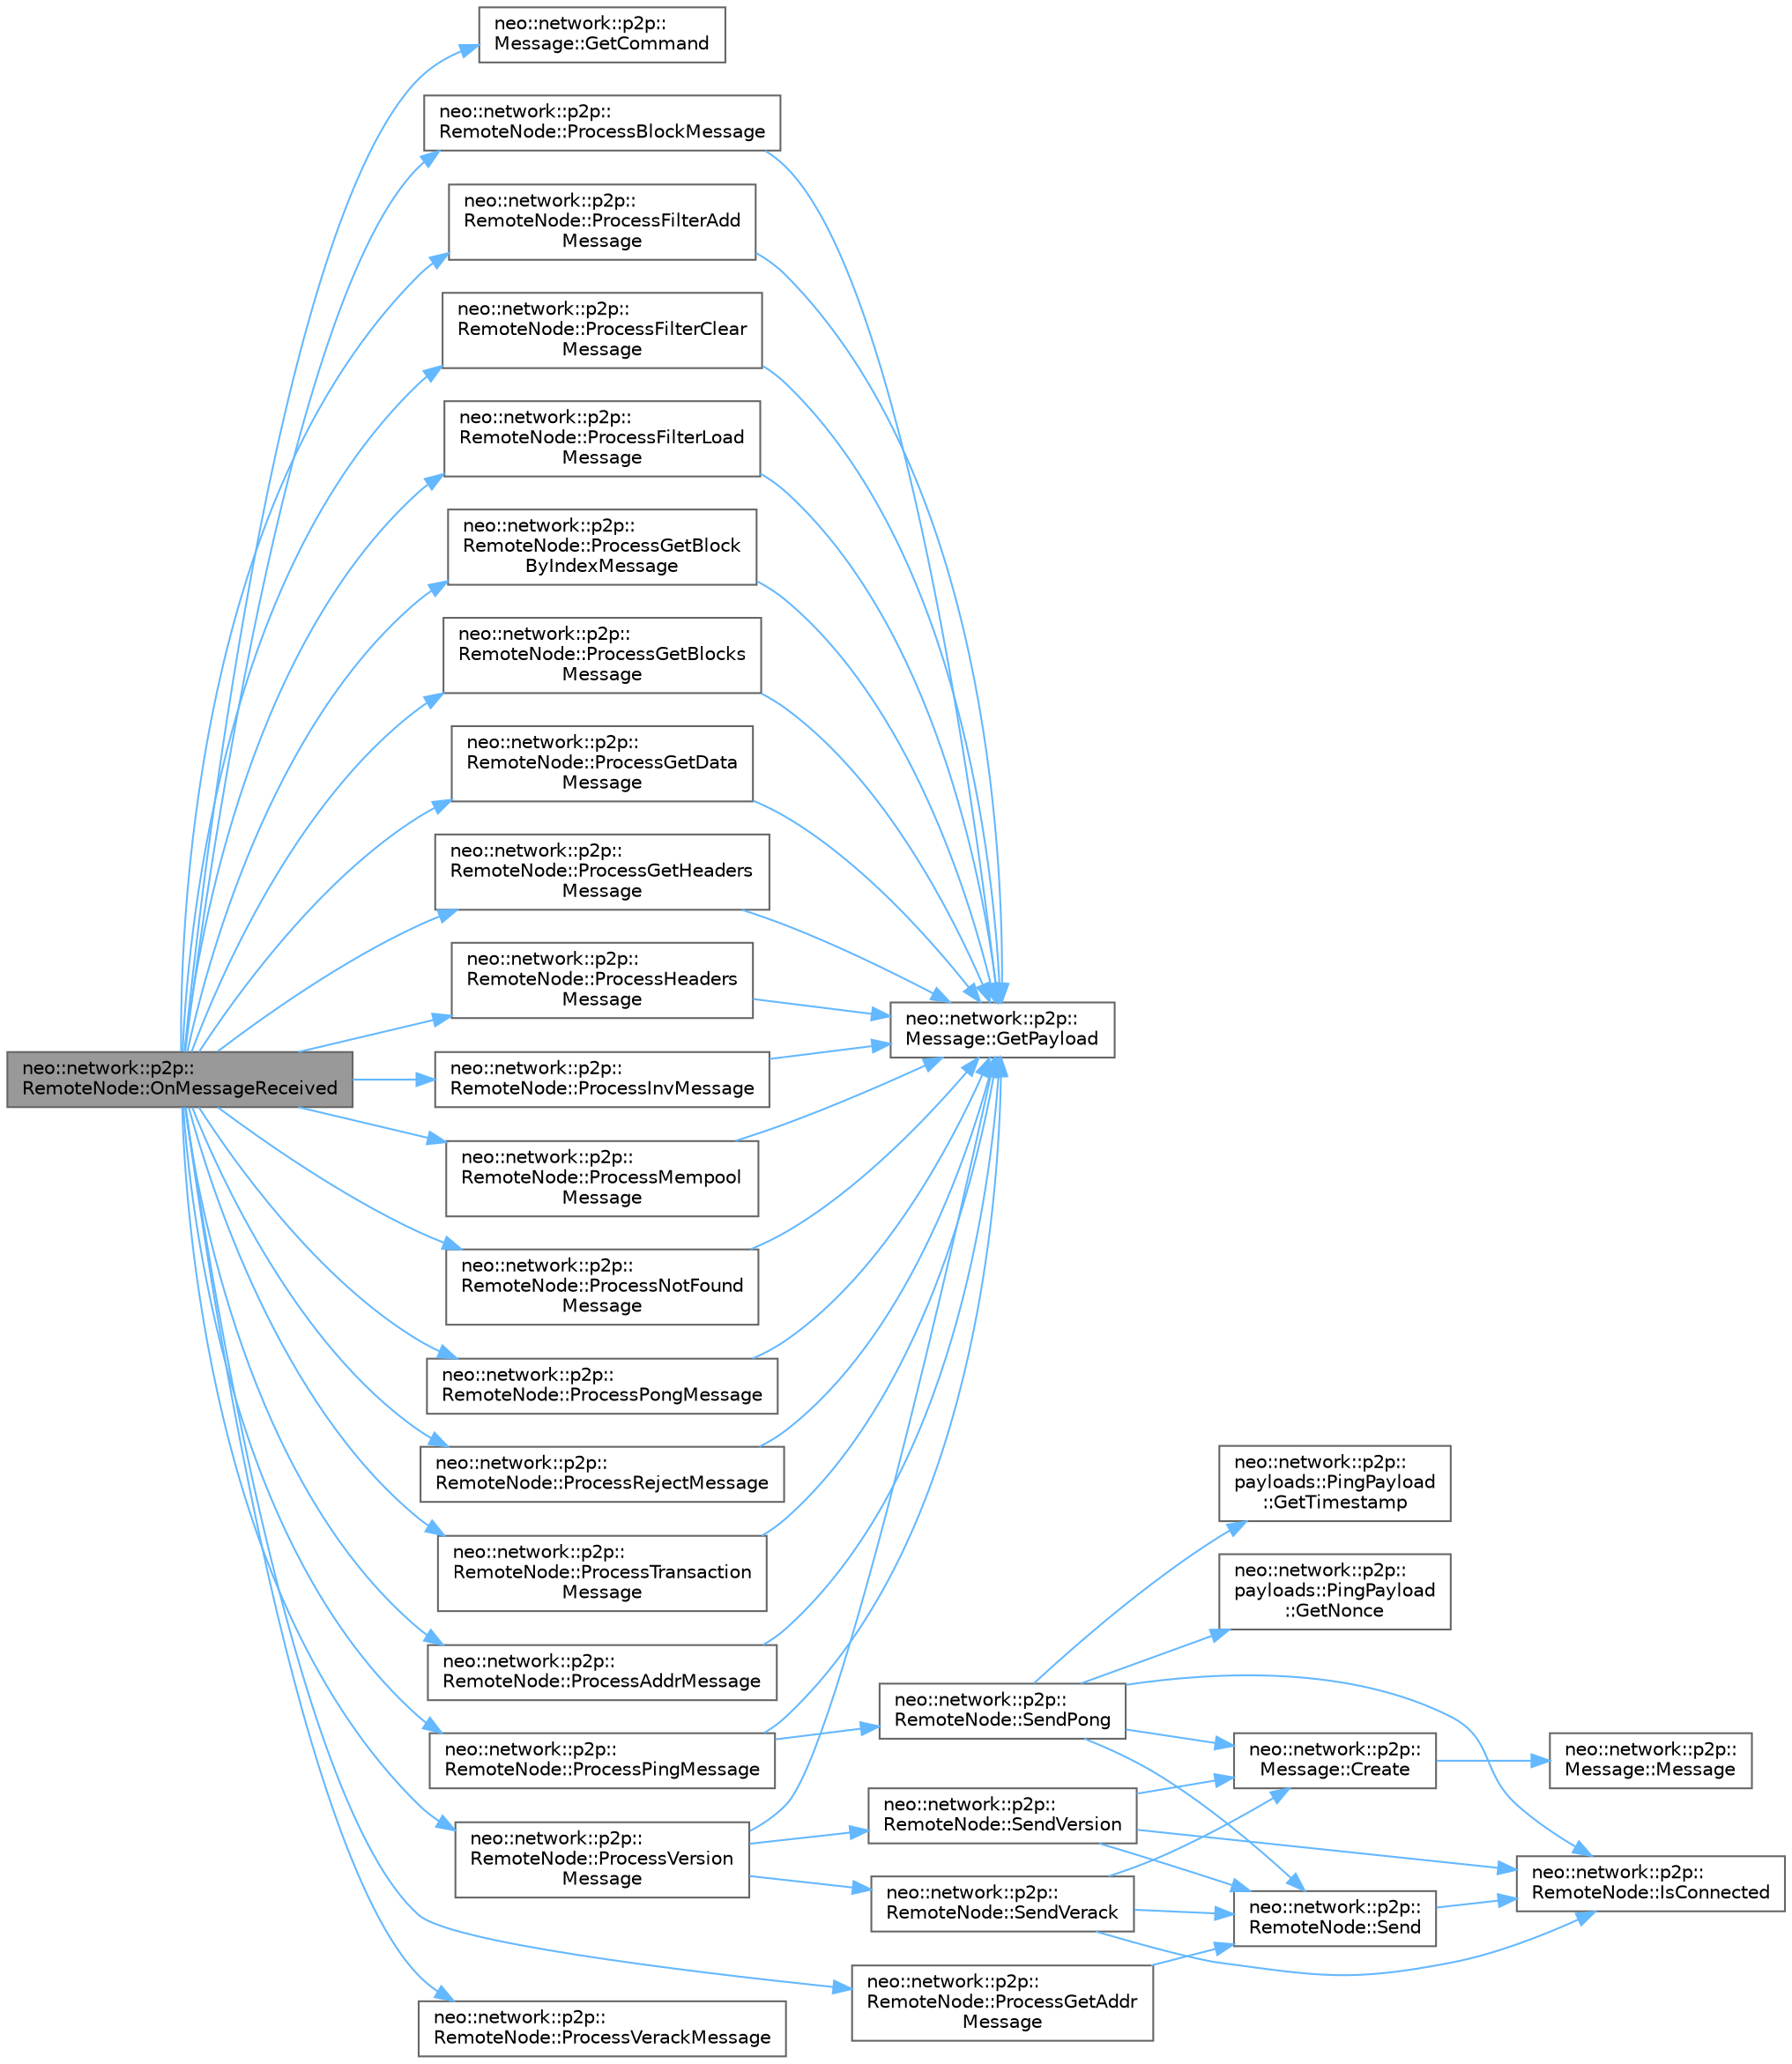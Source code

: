 digraph "neo::network::p2p::RemoteNode::OnMessageReceived"
{
 // LATEX_PDF_SIZE
  bgcolor="transparent";
  edge [fontname=Helvetica,fontsize=10,labelfontname=Helvetica,labelfontsize=10];
  node [fontname=Helvetica,fontsize=10,shape=box,height=0.2,width=0.4];
  rankdir="LR";
  Node1 [id="Node000001",label="neo::network::p2p::\lRemoteNode::OnMessageReceived",height=0.2,width=0.4,color="gray40", fillcolor="grey60", style="filled", fontcolor="black",tooltip=" "];
  Node1 -> Node2 [id="edge57_Node000001_Node000002",color="steelblue1",style="solid",tooltip=" "];
  Node2 [id="Node000002",label="neo::network::p2p::\lMessage::GetCommand",height=0.2,width=0.4,color="grey40", fillcolor="white", style="filled",URL="$classneo_1_1network_1_1p2p_1_1_message.html#af505a0952e235388e42f926f2314e882",tooltip="Gets the command of the message."];
  Node1 -> Node3 [id="edge58_Node000001_Node000003",color="steelblue1",style="solid",tooltip=" "];
  Node3 [id="Node000003",label="neo::network::p2p::\lRemoteNode::ProcessAddrMessage",height=0.2,width=0.4,color="grey40", fillcolor="white", style="filled",URL="$classneo_1_1network_1_1p2p_1_1_remote_node.html#a74ce48da575ec34be123c8e18d4221ad",tooltip=" "];
  Node3 -> Node4 [id="edge59_Node000003_Node000004",color="steelblue1",style="solid",tooltip=" "];
  Node4 [id="Node000004",label="neo::network::p2p::\lMessage::GetPayload",height=0.2,width=0.4,color="grey40", fillcolor="white", style="filled",URL="$classneo_1_1network_1_1p2p_1_1_message.html#aa4078d4b6627d7b12d39bfe1cfebfe25",tooltip="Gets the payload of the message."];
  Node1 -> Node5 [id="edge60_Node000001_Node000005",color="steelblue1",style="solid",tooltip=" "];
  Node5 [id="Node000005",label="neo::network::p2p::\lRemoteNode::ProcessBlockMessage",height=0.2,width=0.4,color="grey40", fillcolor="white", style="filled",URL="$classneo_1_1network_1_1p2p_1_1_remote_node.html#ad0ab7900381bfd0b1de218979ae22fe7",tooltip=" "];
  Node5 -> Node4 [id="edge61_Node000005_Node000004",color="steelblue1",style="solid",tooltip=" "];
  Node1 -> Node6 [id="edge62_Node000001_Node000006",color="steelblue1",style="solid",tooltip=" "];
  Node6 [id="Node000006",label="neo::network::p2p::\lRemoteNode::ProcessFilterAdd\lMessage",height=0.2,width=0.4,color="grey40", fillcolor="white", style="filled",URL="$classneo_1_1network_1_1p2p_1_1_remote_node.html#addff757023c74afc78d94058a6d130d5",tooltip=" "];
  Node6 -> Node4 [id="edge63_Node000006_Node000004",color="steelblue1",style="solid",tooltip=" "];
  Node1 -> Node7 [id="edge64_Node000001_Node000007",color="steelblue1",style="solid",tooltip=" "];
  Node7 [id="Node000007",label="neo::network::p2p::\lRemoteNode::ProcessFilterClear\lMessage",height=0.2,width=0.4,color="grey40", fillcolor="white", style="filled",URL="$classneo_1_1network_1_1p2p_1_1_remote_node.html#a15155752e25803e30dce51724ac19c03",tooltip=" "];
  Node7 -> Node4 [id="edge65_Node000007_Node000004",color="steelblue1",style="solid",tooltip=" "];
  Node1 -> Node8 [id="edge66_Node000001_Node000008",color="steelblue1",style="solid",tooltip=" "];
  Node8 [id="Node000008",label="neo::network::p2p::\lRemoteNode::ProcessFilterLoad\lMessage",height=0.2,width=0.4,color="grey40", fillcolor="white", style="filled",URL="$classneo_1_1network_1_1p2p_1_1_remote_node.html#a734b07b45fe86cf8203928b129279815",tooltip=" "];
  Node8 -> Node4 [id="edge67_Node000008_Node000004",color="steelblue1",style="solid",tooltip=" "];
  Node1 -> Node9 [id="edge68_Node000001_Node000009",color="steelblue1",style="solid",tooltip=" "];
  Node9 [id="Node000009",label="neo::network::p2p::\lRemoteNode::ProcessGetAddr\lMessage",height=0.2,width=0.4,color="grey40", fillcolor="white", style="filled",URL="$classneo_1_1network_1_1p2p_1_1_remote_node.html#a005f9ce7118c9f39ca83f0d304701094",tooltip=" "];
  Node9 -> Node10 [id="edge69_Node000009_Node000010",color="steelblue1",style="solid",tooltip=" "];
  Node10 [id="Node000010",label="neo::network::p2p::\lRemoteNode::Send",height=0.2,width=0.4,color="grey40", fillcolor="white", style="filled",URL="$classneo_1_1network_1_1p2p_1_1_remote_node.html#a57ce01b12cac829366b308b5f9b6114a",tooltip="Sends a message to the remote node."];
  Node10 -> Node11 [id="edge70_Node000010_Node000011",color="steelblue1",style="solid",tooltip=" "];
  Node11 [id="Node000011",label="neo::network::p2p::\lRemoteNode::IsConnected",height=0.2,width=0.4,color="grey40", fillcolor="white", style="filled",URL="$classneo_1_1network_1_1p2p_1_1_remote_node.html#a6245444a7151bc867f35bdd01f13d720",tooltip="Gets whether the remote node is connected."];
  Node1 -> Node12 [id="edge71_Node000001_Node000012",color="steelblue1",style="solid",tooltip=" "];
  Node12 [id="Node000012",label="neo::network::p2p::\lRemoteNode::ProcessGetBlock\lByIndexMessage",height=0.2,width=0.4,color="grey40", fillcolor="white", style="filled",URL="$classneo_1_1network_1_1p2p_1_1_remote_node.html#adce3bdbedf1477755809391b6a1f50f0",tooltip=" "];
  Node12 -> Node4 [id="edge72_Node000012_Node000004",color="steelblue1",style="solid",tooltip=" "];
  Node1 -> Node13 [id="edge73_Node000001_Node000013",color="steelblue1",style="solid",tooltip=" "];
  Node13 [id="Node000013",label="neo::network::p2p::\lRemoteNode::ProcessGetBlocks\lMessage",height=0.2,width=0.4,color="grey40", fillcolor="white", style="filled",URL="$classneo_1_1network_1_1p2p_1_1_remote_node.html#a42d612319d243f24ee55d53a0d8d6d4d",tooltip=" "];
  Node13 -> Node4 [id="edge74_Node000013_Node000004",color="steelblue1",style="solid",tooltip=" "];
  Node1 -> Node14 [id="edge75_Node000001_Node000014",color="steelblue1",style="solid",tooltip=" "];
  Node14 [id="Node000014",label="neo::network::p2p::\lRemoteNode::ProcessGetData\lMessage",height=0.2,width=0.4,color="grey40", fillcolor="white", style="filled",URL="$classneo_1_1network_1_1p2p_1_1_remote_node.html#ad5c31c36ce7157c7bda00eaa7be3e40c",tooltip=" "];
  Node14 -> Node4 [id="edge76_Node000014_Node000004",color="steelblue1",style="solid",tooltip=" "];
  Node1 -> Node15 [id="edge77_Node000001_Node000015",color="steelblue1",style="solid",tooltip=" "];
  Node15 [id="Node000015",label="neo::network::p2p::\lRemoteNode::ProcessGetHeaders\lMessage",height=0.2,width=0.4,color="grey40", fillcolor="white", style="filled",URL="$classneo_1_1network_1_1p2p_1_1_remote_node.html#ac5745df7b23ffa073204f5b3835d08ab",tooltip=" "];
  Node15 -> Node4 [id="edge78_Node000015_Node000004",color="steelblue1",style="solid",tooltip=" "];
  Node1 -> Node16 [id="edge79_Node000001_Node000016",color="steelblue1",style="solid",tooltip=" "];
  Node16 [id="Node000016",label="neo::network::p2p::\lRemoteNode::ProcessHeaders\lMessage",height=0.2,width=0.4,color="grey40", fillcolor="white", style="filled",URL="$classneo_1_1network_1_1p2p_1_1_remote_node.html#a3d1fa906aef0a4be1441e85520ba51fc",tooltip=" "];
  Node16 -> Node4 [id="edge80_Node000016_Node000004",color="steelblue1",style="solid",tooltip=" "];
  Node1 -> Node17 [id="edge81_Node000001_Node000017",color="steelblue1",style="solid",tooltip=" "];
  Node17 [id="Node000017",label="neo::network::p2p::\lRemoteNode::ProcessInvMessage",height=0.2,width=0.4,color="grey40", fillcolor="white", style="filled",URL="$classneo_1_1network_1_1p2p_1_1_remote_node.html#a2943e79b14f52d6f5e1b308800a697fc",tooltip=" "];
  Node17 -> Node4 [id="edge82_Node000017_Node000004",color="steelblue1",style="solid",tooltip=" "];
  Node1 -> Node18 [id="edge83_Node000001_Node000018",color="steelblue1",style="solid",tooltip=" "];
  Node18 [id="Node000018",label="neo::network::p2p::\lRemoteNode::ProcessMempool\lMessage",height=0.2,width=0.4,color="grey40", fillcolor="white", style="filled",URL="$classneo_1_1network_1_1p2p_1_1_remote_node.html#a2a1633bc7e0b225c0cf71140141c1c38",tooltip=" "];
  Node18 -> Node4 [id="edge84_Node000018_Node000004",color="steelblue1",style="solid",tooltip=" "];
  Node1 -> Node19 [id="edge85_Node000001_Node000019",color="steelblue1",style="solid",tooltip=" "];
  Node19 [id="Node000019",label="neo::network::p2p::\lRemoteNode::ProcessNotFound\lMessage",height=0.2,width=0.4,color="grey40", fillcolor="white", style="filled",URL="$classneo_1_1network_1_1p2p_1_1_remote_node.html#a1f18bed1a7ee5d131b182f876979b020",tooltip=" "];
  Node19 -> Node4 [id="edge86_Node000019_Node000004",color="steelblue1",style="solid",tooltip=" "];
  Node1 -> Node20 [id="edge87_Node000001_Node000020",color="steelblue1",style="solid",tooltip=" "];
  Node20 [id="Node000020",label="neo::network::p2p::\lRemoteNode::ProcessPingMessage",height=0.2,width=0.4,color="grey40", fillcolor="white", style="filled",URL="$classneo_1_1network_1_1p2p_1_1_remote_node.html#a280aa1a74baf51127d387c466861d52d",tooltip=" "];
  Node20 -> Node4 [id="edge88_Node000020_Node000004",color="steelblue1",style="solid",tooltip=" "];
  Node20 -> Node21 [id="edge89_Node000020_Node000021",color="steelblue1",style="solid",tooltip=" "];
  Node21 [id="Node000021",label="neo::network::p2p::\lRemoteNode::SendPong",height=0.2,width=0.4,color="grey40", fillcolor="white", style="filled",URL="$classneo_1_1network_1_1p2p_1_1_remote_node.html#a0ba6f31174a3cd35b31ba4637b39a98c",tooltip="Sends a pong message to the remote node."];
  Node21 -> Node22 [id="edge90_Node000021_Node000022",color="steelblue1",style="solid",tooltip=" "];
  Node22 [id="Node000022",label="neo::network::p2p::\lMessage::Create",height=0.2,width=0.4,color="grey40", fillcolor="white", style="filled",URL="$classneo_1_1network_1_1p2p_1_1_message.html#ae3142f00d9d6d585d97648bdf6d62759",tooltip="Creates a new Message."];
  Node22 -> Node23 [id="edge91_Node000022_Node000023",color="steelblue1",style="solid",tooltip=" "];
  Node23 [id="Node000023",label="neo::network::p2p::\lMessage::Message",height=0.2,width=0.4,color="grey40", fillcolor="white", style="filled",URL="$classneo_1_1network_1_1p2p_1_1_message.html#ad500547950c4cfac21e99587e0f8f05a",tooltip="Constructs an empty Message."];
  Node21 -> Node24 [id="edge92_Node000021_Node000024",color="steelblue1",style="solid",tooltip=" "];
  Node24 [id="Node000024",label="neo::network::p2p::\lpayloads::PingPayload\l::GetNonce",height=0.2,width=0.4,color="grey40", fillcolor="white", style="filled",URL="$classneo_1_1network_1_1p2p_1_1payloads_1_1_ping_payload.html#aa89889da0c1c8628d82d093583cc13f7",tooltip="Gets the nonce."];
  Node21 -> Node25 [id="edge93_Node000021_Node000025",color="steelblue1",style="solid",tooltip=" "];
  Node25 [id="Node000025",label="neo::network::p2p::\lpayloads::PingPayload\l::GetTimestamp",height=0.2,width=0.4,color="grey40", fillcolor="white", style="filled",URL="$classneo_1_1network_1_1p2p_1_1payloads_1_1_ping_payload.html#aca491295e6f0f5727060cc34c1d364c7",tooltip="Gets the timestamp."];
  Node21 -> Node11 [id="edge94_Node000021_Node000011",color="steelblue1",style="solid",tooltip=" "];
  Node21 -> Node10 [id="edge95_Node000021_Node000010",color="steelblue1",style="solid",tooltip=" "];
  Node1 -> Node26 [id="edge96_Node000001_Node000026",color="steelblue1",style="solid",tooltip=" "];
  Node26 [id="Node000026",label="neo::network::p2p::\lRemoteNode::ProcessPongMessage",height=0.2,width=0.4,color="grey40", fillcolor="white", style="filled",URL="$classneo_1_1network_1_1p2p_1_1_remote_node.html#a2c3857f1cf86a62f9e576ff5ee799599",tooltip=" "];
  Node26 -> Node4 [id="edge97_Node000026_Node000004",color="steelblue1",style="solid",tooltip=" "];
  Node1 -> Node27 [id="edge98_Node000001_Node000027",color="steelblue1",style="solid",tooltip=" "];
  Node27 [id="Node000027",label="neo::network::p2p::\lRemoteNode::ProcessRejectMessage",height=0.2,width=0.4,color="grey40", fillcolor="white", style="filled",URL="$classneo_1_1network_1_1p2p_1_1_remote_node.html#aa16d198542064ecc3650a2b57fe28381",tooltip=" "];
  Node27 -> Node4 [id="edge99_Node000027_Node000004",color="steelblue1",style="solid",tooltip=" "];
  Node1 -> Node28 [id="edge100_Node000001_Node000028",color="steelblue1",style="solid",tooltip=" "];
  Node28 [id="Node000028",label="neo::network::p2p::\lRemoteNode::ProcessTransaction\lMessage",height=0.2,width=0.4,color="grey40", fillcolor="white", style="filled",URL="$classneo_1_1network_1_1p2p_1_1_remote_node.html#a7a96f1180a9a06b82ffa0588c386ca88",tooltip=" "];
  Node28 -> Node4 [id="edge101_Node000028_Node000004",color="steelblue1",style="solid",tooltip=" "];
  Node1 -> Node29 [id="edge102_Node000001_Node000029",color="steelblue1",style="solid",tooltip=" "];
  Node29 [id="Node000029",label="neo::network::p2p::\lRemoteNode::ProcessVerackMessage",height=0.2,width=0.4,color="grey40", fillcolor="white", style="filled",URL="$classneo_1_1network_1_1p2p_1_1_remote_node.html#aba5f3f03bf76cbc86cc5ebb2a3cc1996",tooltip=" "];
  Node1 -> Node30 [id="edge103_Node000001_Node000030",color="steelblue1",style="solid",tooltip=" "];
  Node30 [id="Node000030",label="neo::network::p2p::\lRemoteNode::ProcessVersion\lMessage",height=0.2,width=0.4,color="grey40", fillcolor="white", style="filled",URL="$classneo_1_1network_1_1p2p_1_1_remote_node.html#a74b522da67c84638a72cb949e45d7498",tooltip=" "];
  Node30 -> Node4 [id="edge104_Node000030_Node000004",color="steelblue1",style="solid",tooltip=" "];
  Node30 -> Node31 [id="edge105_Node000030_Node000031",color="steelblue1",style="solid",tooltip=" "];
  Node31 [id="Node000031",label="neo::network::p2p::\lRemoteNode::SendVerack",height=0.2,width=0.4,color="grey40", fillcolor="white", style="filled",URL="$classneo_1_1network_1_1p2p_1_1_remote_node.html#a2c194c7c253f3e18f87de0292fc73e4d",tooltip="Sends a verack message to the remote node."];
  Node31 -> Node22 [id="edge106_Node000031_Node000022",color="steelblue1",style="solid",tooltip=" "];
  Node31 -> Node11 [id="edge107_Node000031_Node000011",color="steelblue1",style="solid",tooltip=" "];
  Node31 -> Node10 [id="edge108_Node000031_Node000010",color="steelblue1",style="solid",tooltip=" "];
  Node30 -> Node32 [id="edge109_Node000030_Node000032",color="steelblue1",style="solid",tooltip=" "];
  Node32 [id="Node000032",label="neo::network::p2p::\lRemoteNode::SendVersion",height=0.2,width=0.4,color="grey40", fillcolor="white", style="filled",URL="$classneo_1_1network_1_1p2p_1_1_remote_node.html#ad8fc10229290e3d7df7c83ae3343d074",tooltip="Sends a version message to the remote node."];
  Node32 -> Node22 [id="edge110_Node000032_Node000022",color="steelblue1",style="solid",tooltip=" "];
  Node32 -> Node11 [id="edge111_Node000032_Node000011",color="steelblue1",style="solid",tooltip=" "];
  Node32 -> Node10 [id="edge112_Node000032_Node000010",color="steelblue1",style="solid",tooltip=" "];
}
